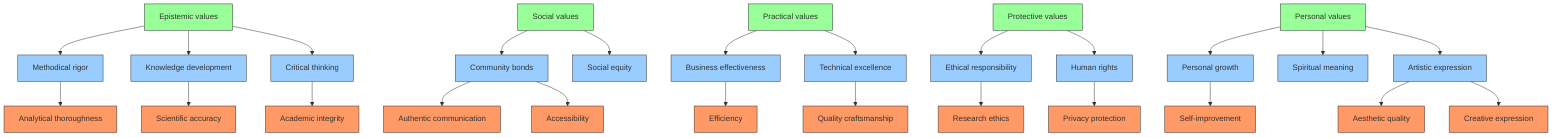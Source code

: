 graph TD
    %% Top level categories (L3)
    L3_1[Epistemic values]
    L3_2[Social values]
    L3_3[Practical values]
    L3_4[Protective values]
    L3_5[Personal values]

    %% Mid level categories (L2) - reduced set for clarity
    L2_1[Methodical rigor]
    L2_2[Knowledge development]
    L2_3[Critical thinking]
    L2_4[Community bonds]
    L2_5[Social equity]
    L2_6[Business effectiveness]
    L2_7[Technical excellence]
    L2_8[Ethical responsibility]
    L2_9[Human rights]
    L2_10[Personal growth]
    L2_11[Spiritual meaning]
    L2_12[Artistic expression]

    %% Bottom level values (L1) - small selection
    L1_1[Analytical thoroughness]
    L1_2[Scientific accuracy]
    L1_3[Academic integrity]
    L1_4[Authentic communication]
    L1_5[Accessibility]
    L1_6[Efficiency]
    L1_7[Quality craftsmanship]
    L1_8[Research ethics]
    L1_9[Privacy protection]
    L1_10[Self-improvement]
    L1_11[Aesthetic quality]
    L1_12[Creative expression]

    %% Connections between levels
    L3_1 --> L2_1
    L3_1 --> L2_2
    L3_1 --> L2_3
    L3_2 --> L2_4
    L3_2 --> L2_5
    L3_3 --> L2_6
    L3_3 --> L2_7
    L3_4 --> L2_8
    L3_4 --> L2_9
    L3_5 --> L2_10
    L3_5 --> L2_11
    L3_5 --> L2_12

    L2_1 --> L1_1
    L2_2 --> L1_2
    L2_3 --> L1_3
    L2_4 --> L1_4
    L2_4 --> L1_5
    L2_6 --> L1_6
    L2_7 --> L1_7
    L2_8 --> L1_8
    L2_9 --> L1_9
    L2_10 --> L1_10
    L2_12 --> L1_11
    L2_12 --> L1_12

    %% Styling
    classDef l3 fill:#9f9,stroke:#333,stroke-width:1px;
    classDef l2 fill:#9cf,stroke:#333,stroke-width:1px;
    classDef l1 fill:#f96,stroke:#333,stroke-width:1px;

    class L3_1,L3_2,L3_3,L3_4,L3_5 l3;
    class L2_1,L2_2,L2_3,L2_4,L2_5,L2_6,L2_7,L2_8,L2_9,L2_10,L2_11,L2_12 l2;
    class L1_1,L1_2,L1_3,L1_4,L1_5,L1_6,L1_7,L1_8,L1_9,L1_10,L1_11,L1_12 l1;